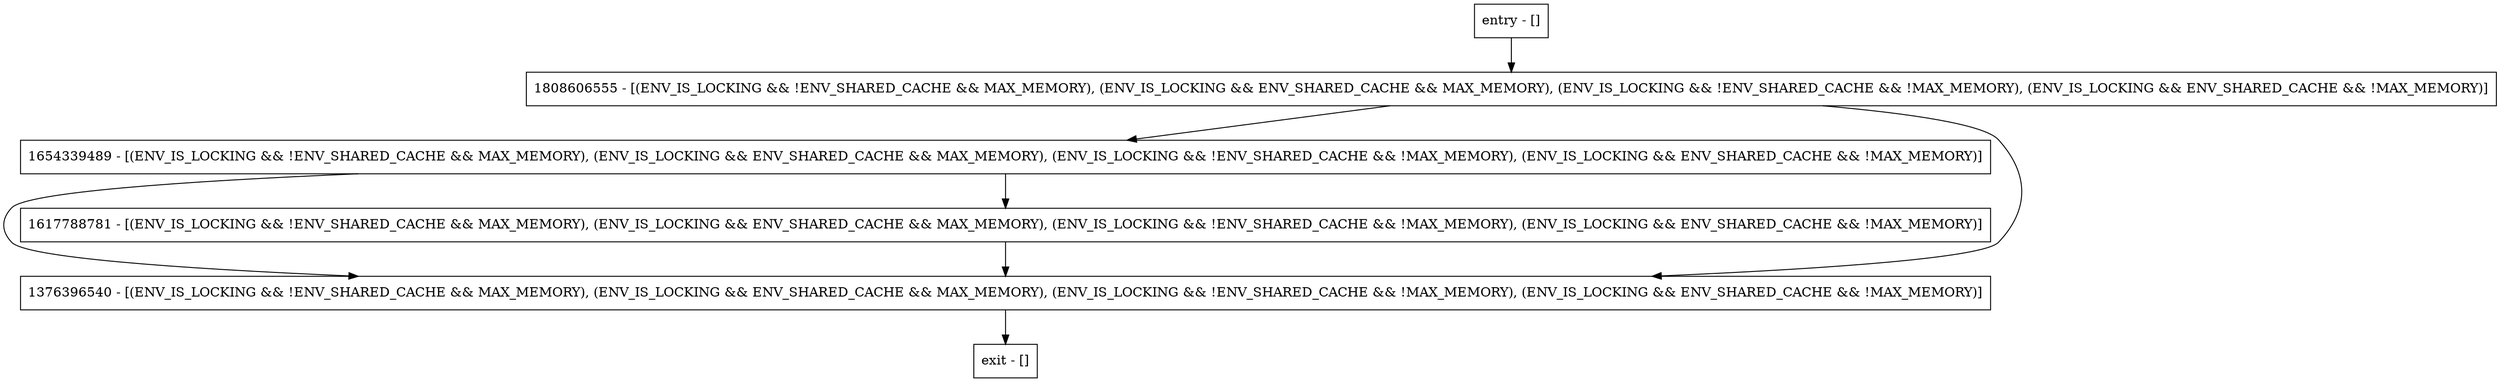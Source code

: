 digraph doDaemonEviction {
node [shape=record];
1654339489 [label="1654339489 - [(ENV_IS_LOCKING && !ENV_SHARED_CACHE && MAX_MEMORY), (ENV_IS_LOCKING && ENV_SHARED_CACHE && MAX_MEMORY), (ENV_IS_LOCKING && !ENV_SHARED_CACHE && !MAX_MEMORY), (ENV_IS_LOCKING && ENV_SHARED_CACHE && !MAX_MEMORY)]"];
entry [label="entry - []"];
exit [label="exit - []"];
1808606555 [label="1808606555 - [(ENV_IS_LOCKING && !ENV_SHARED_CACHE && MAX_MEMORY), (ENV_IS_LOCKING && ENV_SHARED_CACHE && MAX_MEMORY), (ENV_IS_LOCKING && !ENV_SHARED_CACHE && !MAX_MEMORY), (ENV_IS_LOCKING && ENV_SHARED_CACHE && !MAX_MEMORY)]"];
1376396540 [label="1376396540 - [(ENV_IS_LOCKING && !ENV_SHARED_CACHE && MAX_MEMORY), (ENV_IS_LOCKING && ENV_SHARED_CACHE && MAX_MEMORY), (ENV_IS_LOCKING && !ENV_SHARED_CACHE && !MAX_MEMORY), (ENV_IS_LOCKING && ENV_SHARED_CACHE && !MAX_MEMORY)]"];
1617788781 [label="1617788781 - [(ENV_IS_LOCKING && !ENV_SHARED_CACHE && MAX_MEMORY), (ENV_IS_LOCKING && ENV_SHARED_CACHE && MAX_MEMORY), (ENV_IS_LOCKING && !ENV_SHARED_CACHE && !MAX_MEMORY), (ENV_IS_LOCKING && ENV_SHARED_CACHE && !MAX_MEMORY)]"];
entry;
exit;
1654339489 -> 1376396540;
1654339489 -> 1617788781;
entry -> 1808606555;
1808606555 -> 1654339489;
1808606555 -> 1376396540;
1376396540 -> exit;
1617788781 -> 1376396540;
}
